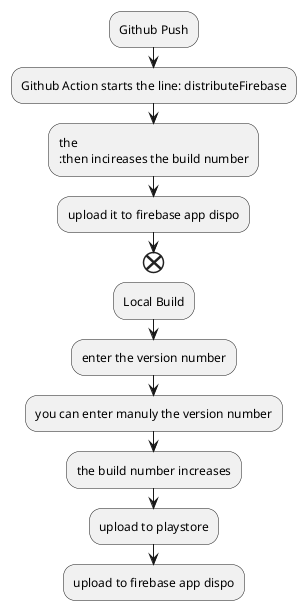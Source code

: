 
' https://github.com/rubiconba/fastlane-plugin-flutter-version-manager
' https://www.runway.team/blog/how-to-set-up-a-ci-cd-pipeline-for-your-ios-app-fastlane-github-actions

' https://docs.github.com/en/actions/using-workflows/events-that-trigger-workflows#workflow_dispatch:~:text=workflow_dispatch%3A%0A%20%20%20%20inputs,environment%0A%20%20%20%20%20%20%20%20required%3A%20true
@startuml


:Github Push;
:Github Action starts the line: distributeFirebase;
:the
:then incireases the build number;
:upload it to firebase app dispo;
end



:Local Build;
:enter the version number;
:you can enter manuly the version number;
:the build number increases;
:upload to playstore;
:upload to firebase app dispo;


@enduml